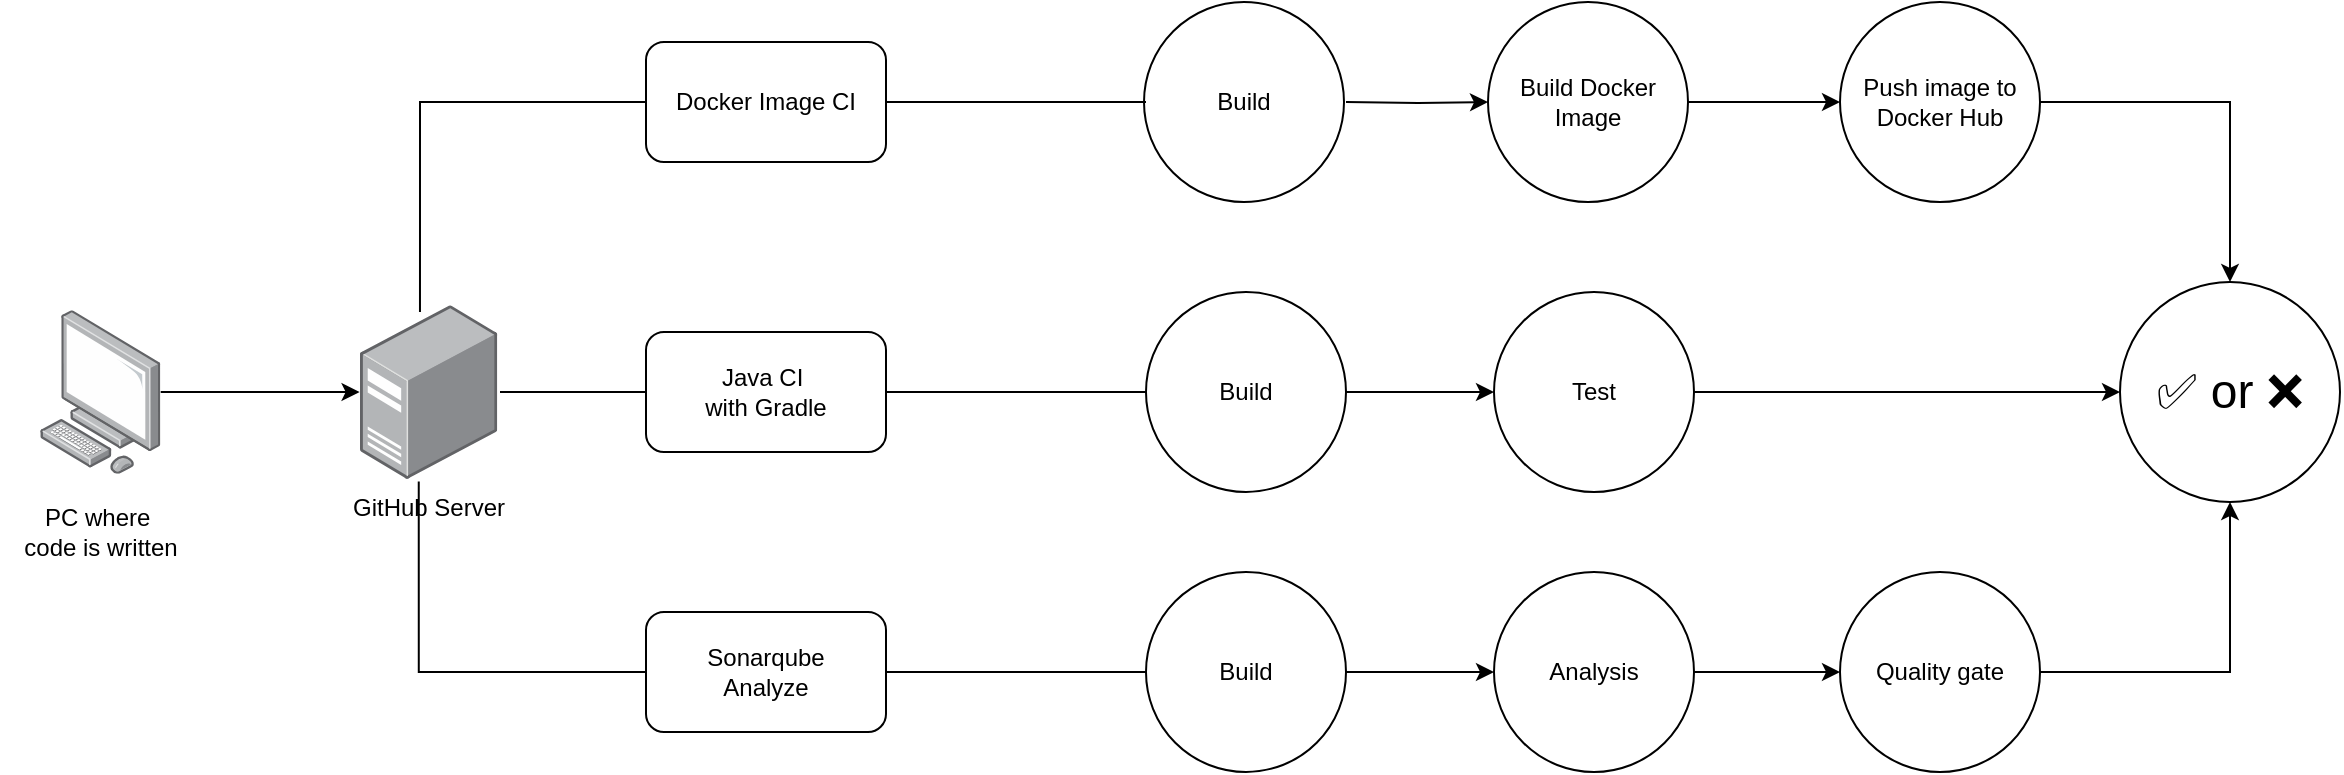 <mxfile version="25.0.3">
  <diagram name="Page-1" id="lY8ImCbq6xqDSYd5CE9Q">
    <mxGraphModel dx="1236" dy="531" grid="1" gridSize="10" guides="1" tooltips="1" connect="1" arrows="1" fold="1" page="1" pageScale="1" pageWidth="1700" pageHeight="1100" math="0" shadow="0">
      <root>
        <mxCell id="0" />
        <mxCell id="1" parent="0" />
        <mxCell id="h6P8nCgVh_O-HDzW5caL-1" style="edgeStyle=orthogonalEdgeStyle;rounded=0;orthogonalLoop=1;jettySize=auto;html=1;entryX=0.5;entryY=0;entryDx=0;entryDy=0;" parent="1" target="h6P8nCgVh_O-HDzW5caL-15" edge="1" source="eLSRReAdFemIOKwLZGMY-7">
          <mxGeometry relative="1" as="geometry">
            <mxPoint x="713" y="165" as="sourcePoint" />
          </mxGeometry>
        </mxCell>
        <mxCell id="h6P8nCgVh_O-HDzW5caL-2" value="Build" style="ellipse;whiteSpace=wrap;html=1;aspect=fixed;" parent="1" vertex="1">
          <mxGeometry x="612" y="115" width="100" height="100" as="geometry" />
        </mxCell>
        <mxCell id="h6P8nCgVh_O-HDzW5caL-3" value="Docker Image CI" style="rounded=1;whiteSpace=wrap;html=1;" parent="1" vertex="1">
          <mxGeometry x="363" y="135" width="120" height="60" as="geometry" />
        </mxCell>
        <mxCell id="h6P8nCgVh_O-HDzW5caL-4" style="edgeStyle=orthogonalEdgeStyle;rounded=0;orthogonalLoop=1;jettySize=auto;html=1;entryX=0;entryY=0.5;entryDx=0;entryDy=0;" parent="1" source="h6P8nCgVh_O-HDzW5caL-5" target="h6P8nCgVh_O-HDzW5caL-11" edge="1">
          <mxGeometry relative="1" as="geometry" />
        </mxCell>
        <mxCell id="h6P8nCgVh_O-HDzW5caL-5" value="Build" style="ellipse;whiteSpace=wrap;html=1;aspect=fixed;" parent="1" vertex="1">
          <mxGeometry x="613" y="260" width="100" height="100" as="geometry" />
        </mxCell>
        <mxCell id="h6P8nCgVh_O-HDzW5caL-6" value="Java CI&amp;nbsp;&lt;div&gt;with Gradle&lt;/div&gt;" style="rounded=1;whiteSpace=wrap;html=1;" parent="1" vertex="1">
          <mxGeometry x="363" y="280" width="120" height="60" as="geometry" />
        </mxCell>
        <mxCell id="h6P8nCgVh_O-HDzW5caL-7" style="edgeStyle=orthogonalEdgeStyle;rounded=0;orthogonalLoop=1;jettySize=auto;html=1;entryX=0;entryY=0.5;entryDx=0;entryDy=0;" parent="1" source="h6P8nCgVh_O-HDzW5caL-8" target="eLSRReAdFemIOKwLZGMY-1" edge="1">
          <mxGeometry relative="1" as="geometry" />
        </mxCell>
        <mxCell id="h6P8nCgVh_O-HDzW5caL-8" value="Build" style="ellipse;whiteSpace=wrap;html=1;aspect=fixed;" parent="1" vertex="1">
          <mxGeometry x="613" y="400" width="100" height="100" as="geometry" />
        </mxCell>
        <mxCell id="h6P8nCgVh_O-HDzW5caL-9" value="Sonarqube&lt;div&gt;Analyze&lt;/div&gt;" style="rounded=1;whiteSpace=wrap;html=1;" parent="1" vertex="1">
          <mxGeometry x="363" y="420" width="120" height="60" as="geometry" />
        </mxCell>
        <mxCell id="h6P8nCgVh_O-HDzW5caL-10" style="edgeStyle=orthogonalEdgeStyle;rounded=0;orthogonalLoop=1;jettySize=auto;html=1;entryX=0;entryY=0.5;entryDx=0;entryDy=0;" parent="1" source="h6P8nCgVh_O-HDzW5caL-11" target="h6P8nCgVh_O-HDzW5caL-15" edge="1">
          <mxGeometry relative="1" as="geometry" />
        </mxCell>
        <mxCell id="h6P8nCgVh_O-HDzW5caL-11" value="Test" style="ellipse;whiteSpace=wrap;html=1;aspect=fixed;" parent="1" vertex="1">
          <mxGeometry x="787" y="260" width="100" height="100" as="geometry" />
        </mxCell>
        <mxCell id="h6P8nCgVh_O-HDzW5caL-12" value="" style="endArrow=none;html=1;rounded=0;exitX=1;exitY=0.5;exitDx=0;exitDy=0;entryX=0;entryY=0.5;entryDx=0;entryDy=0;" parent="1" source="h6P8nCgVh_O-HDzW5caL-3" edge="1">
          <mxGeometry width="50" height="50" relative="1" as="geometry">
            <mxPoint x="693" y="300" as="sourcePoint" />
            <mxPoint x="613" y="165" as="targetPoint" />
          </mxGeometry>
        </mxCell>
        <mxCell id="h6P8nCgVh_O-HDzW5caL-13" value="" style="endArrow=none;html=1;rounded=0;exitX=1;exitY=0.5;exitDx=0;exitDy=0;entryX=0;entryY=0.5;entryDx=0;entryDy=0;" parent="1" source="h6P8nCgVh_O-HDzW5caL-6" target="h6P8nCgVh_O-HDzW5caL-5" edge="1">
          <mxGeometry width="50" height="50" relative="1" as="geometry">
            <mxPoint x="483" y="309.5" as="sourcePoint" />
            <mxPoint x="613" y="309.5" as="targetPoint" />
          </mxGeometry>
        </mxCell>
        <mxCell id="h6P8nCgVh_O-HDzW5caL-14" value="" style="endArrow=none;html=1;rounded=0;entryX=0;entryY=0.5;entryDx=0;entryDy=0;exitX=1;exitY=0.5;exitDx=0;exitDy=0;" parent="1" source="h6P8nCgVh_O-HDzW5caL-9" target="h6P8nCgVh_O-HDzW5caL-8" edge="1">
          <mxGeometry width="50" height="50" relative="1" as="geometry">
            <mxPoint x="483" y="460" as="sourcePoint" />
            <mxPoint x="613" y="449.5" as="targetPoint" />
          </mxGeometry>
        </mxCell>
        <mxCell id="h6P8nCgVh_O-HDzW5caL-15" value="&lt;font style=&quot;font-size: 24px;&quot;&gt;✅ or ❌&lt;/font&gt;" style="ellipse;whiteSpace=wrap;html=1;aspect=fixed;" parent="1" vertex="1">
          <mxGeometry x="1100" y="255" width="110" height="110" as="geometry" />
        </mxCell>
        <mxCell id="h6P8nCgVh_O-HDzW5caL-16" value="" style="image;points=[];aspect=fixed;html=1;align=center;shadow=0;dashed=0;image=img/lib/allied_telesis/computer_and_terminals/Personal_Computer.svg;" parent="1" vertex="1">
          <mxGeometry x="60" y="269.1" width="60.36" height="81.8" as="geometry" />
        </mxCell>
        <mxCell id="h6P8nCgVh_O-HDzW5caL-17" value="GitHub Server" style="image;points=[];aspect=fixed;html=1;align=center;shadow=0;dashed=0;image=img/lib/allied_telesis/computer_and_terminals/Server_Desktop.svg;" parent="1" vertex="1">
          <mxGeometry x="220" y="266.5" width="68.63" height="87" as="geometry" />
        </mxCell>
        <mxCell id="h6P8nCgVh_O-HDzW5caL-18" style="edgeStyle=orthogonalEdgeStyle;rounded=0;orthogonalLoop=1;jettySize=auto;html=1;entryX=-0.003;entryY=0.5;entryDx=0;entryDy=0;entryPerimeter=0;" parent="1" source="h6P8nCgVh_O-HDzW5caL-16" target="h6P8nCgVh_O-HDzW5caL-17" edge="1">
          <mxGeometry relative="1" as="geometry" />
        </mxCell>
        <mxCell id="h6P8nCgVh_O-HDzW5caL-19" value="" style="endArrow=none;html=1;rounded=0;exitX=0.437;exitY=0.04;exitDx=0;exitDy=0;exitPerimeter=0;entryX=0;entryY=0.5;entryDx=0;entryDy=0;edgeStyle=orthogonalEdgeStyle;" parent="1" source="h6P8nCgVh_O-HDzW5caL-17" target="h6P8nCgVh_O-HDzW5caL-3" edge="1">
          <mxGeometry width="50" height="50" relative="1" as="geometry">
            <mxPoint x="480" y="380" as="sourcePoint" />
            <mxPoint x="530" y="330" as="targetPoint" />
            <Array as="points">
              <mxPoint x="250" y="165" />
            </Array>
          </mxGeometry>
        </mxCell>
        <mxCell id="h6P8nCgVh_O-HDzW5caL-20" value="" style="endArrow=none;html=1;rounded=0;entryX=0;entryY=0.5;entryDx=0;entryDy=0;" parent="1" target="h6P8nCgVh_O-HDzW5caL-6" edge="1">
          <mxGeometry width="50" height="50" relative="1" as="geometry">
            <mxPoint x="290" y="310" as="sourcePoint" />
            <mxPoint x="530" y="330" as="targetPoint" />
          </mxGeometry>
        </mxCell>
        <mxCell id="h6P8nCgVh_O-HDzW5caL-21" value="" style="endArrow=none;html=1;rounded=0;exitX=0.428;exitY=1.015;exitDx=0;exitDy=0;exitPerimeter=0;entryX=0;entryY=0.5;entryDx=0;entryDy=0;edgeStyle=orthogonalEdgeStyle;" parent="1" source="h6P8nCgVh_O-HDzW5caL-17" target="h6P8nCgVh_O-HDzW5caL-9" edge="1">
          <mxGeometry width="50" height="50" relative="1" as="geometry">
            <mxPoint x="480" y="380" as="sourcePoint" />
            <mxPoint x="530" y="330" as="targetPoint" />
            <Array as="points">
              <mxPoint x="249" y="450" />
            </Array>
          </mxGeometry>
        </mxCell>
        <mxCell id="h6P8nCgVh_O-HDzW5caL-22" value="PC where&amp;nbsp;&lt;div&gt;code is written&lt;/div&gt;" style="text;html=1;align=center;verticalAlign=middle;resizable=0;points=[];autosize=1;strokeColor=none;fillColor=none;" parent="1" vertex="1">
          <mxGeometry x="40.18" y="360" width="100" height="40" as="geometry" />
        </mxCell>
        <mxCell id="eLSRReAdFemIOKwLZGMY-3" style="edgeStyle=orthogonalEdgeStyle;rounded=0;orthogonalLoop=1;jettySize=auto;html=1;entryX=0;entryY=0.5;entryDx=0;entryDy=0;" edge="1" parent="1" source="eLSRReAdFemIOKwLZGMY-1" target="eLSRReAdFemIOKwLZGMY-2">
          <mxGeometry relative="1" as="geometry" />
        </mxCell>
        <mxCell id="eLSRReAdFemIOKwLZGMY-1" value="Analysis" style="ellipse;whiteSpace=wrap;html=1;aspect=fixed;" vertex="1" parent="1">
          <mxGeometry x="787" y="400" width="100" height="100" as="geometry" />
        </mxCell>
        <mxCell id="eLSRReAdFemIOKwLZGMY-4" style="edgeStyle=orthogonalEdgeStyle;rounded=0;orthogonalLoop=1;jettySize=auto;html=1;entryX=0.5;entryY=1;entryDx=0;entryDy=0;" edge="1" parent="1" source="eLSRReAdFemIOKwLZGMY-2" target="h6P8nCgVh_O-HDzW5caL-15">
          <mxGeometry relative="1" as="geometry" />
        </mxCell>
        <mxCell id="eLSRReAdFemIOKwLZGMY-2" value="Quality gate" style="ellipse;whiteSpace=wrap;html=1;aspect=fixed;" vertex="1" parent="1">
          <mxGeometry x="960" y="400" width="100" height="100" as="geometry" />
        </mxCell>
        <mxCell id="eLSRReAdFemIOKwLZGMY-6" value="" style="edgeStyle=orthogonalEdgeStyle;rounded=0;orthogonalLoop=1;jettySize=auto;html=1;entryX=0;entryY=0.5;entryDx=0;entryDy=0;" edge="1" parent="1" target="eLSRReAdFemIOKwLZGMY-5">
          <mxGeometry relative="1" as="geometry">
            <mxPoint x="713" y="165" as="sourcePoint" />
            <mxPoint x="1155" y="255" as="targetPoint" />
          </mxGeometry>
        </mxCell>
        <mxCell id="eLSRReAdFemIOKwLZGMY-5" value="Build Docker&lt;div&gt;Image&lt;/div&gt;" style="ellipse;whiteSpace=wrap;html=1;aspect=fixed;" vertex="1" parent="1">
          <mxGeometry x="784" y="115" width="100" height="100" as="geometry" />
        </mxCell>
        <mxCell id="eLSRReAdFemIOKwLZGMY-8" value="" style="edgeStyle=orthogonalEdgeStyle;rounded=0;orthogonalLoop=1;jettySize=auto;html=1;entryX=0;entryY=0.5;entryDx=0;entryDy=0;" edge="1" parent="1" source="eLSRReAdFemIOKwLZGMY-5" target="eLSRReAdFemIOKwLZGMY-7">
          <mxGeometry relative="1" as="geometry">
            <mxPoint x="880" y="165" as="sourcePoint" />
            <mxPoint x="1155" y="255" as="targetPoint" />
          </mxGeometry>
        </mxCell>
        <mxCell id="eLSRReAdFemIOKwLZGMY-7" value="Push image to Docker Hub" style="ellipse;whiteSpace=wrap;html=1;aspect=fixed;" vertex="1" parent="1">
          <mxGeometry x="960" y="115" width="100" height="100" as="geometry" />
        </mxCell>
      </root>
    </mxGraphModel>
  </diagram>
</mxfile>
